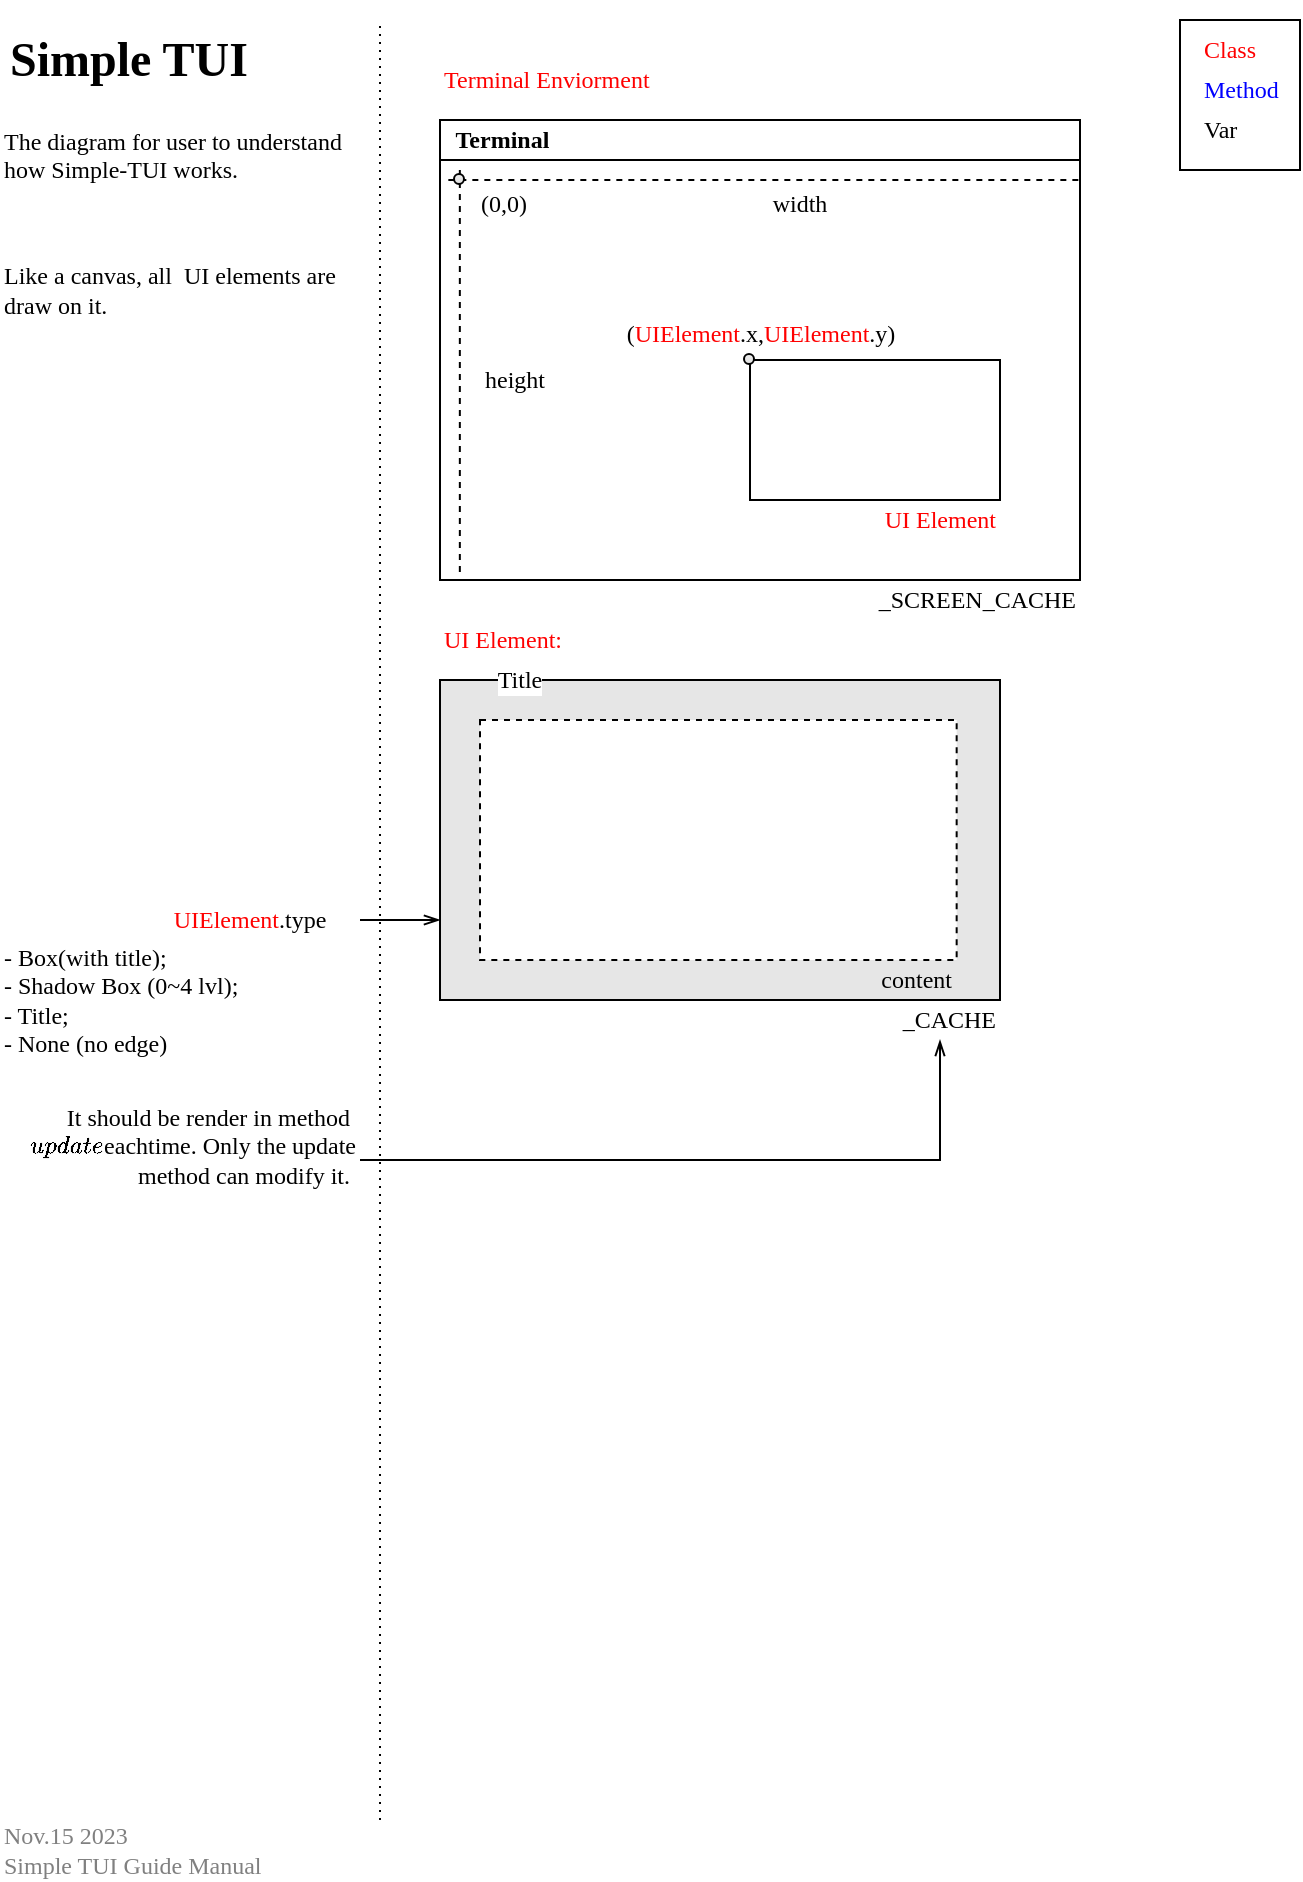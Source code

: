 <mxfile version="14.5.1" type="device"><diagram id="p6hSgkii0DYbRUY2S52R" name="第 2 页"><mxGraphModel dx="873" dy="513" grid="1" gridSize="10" guides="1" tooltips="1" connect="1" arrows="1" fold="1" page="1" pageScale="1" pageWidth="690" pageHeight="980" math="0" shadow="0"><root><mxCell id="0"/><mxCell id="1" parent="0"/><mxCell id="sFJL8ELc4khBFZ0T1DH6-1" value="" style="rounded=0;whiteSpace=wrap;html=1;fillColor=#E6E6E6;" vertex="1" parent="1"><mxGeometry x="240" y="370" width="280" height="160" as="geometry"/></mxCell><mxCell id="sFJL8ELc4khBFZ0T1DH6-2" value="" style="rounded=0;whiteSpace=wrap;html=1;dashed=1;" vertex="1" parent="1"><mxGeometry x="260" y="390" width="238.33" height="120" as="geometry"/></mxCell><mxCell id="sFJL8ELc4khBFZ0T1DH6-3" value="&lt;font face=&quot;Selectric&quot;&gt;Title&lt;/font&gt;" style="text;html=1;strokeColor=none;align=center;verticalAlign=middle;whiteSpace=wrap;rounded=0;dashed=1;labelBorderColor=none;labelBackgroundColor=#ffffff;" vertex="1" parent="1"><mxGeometry x="260" y="360" width="40" height="20" as="geometry"/></mxCell><mxCell id="sFJL8ELc4khBFZ0T1DH6-4" value="_CACHE" style="text;html=1;strokeColor=none;fillColor=none;align=right;verticalAlign=middle;whiteSpace=wrap;rounded=0;dashed=1;fontFamily=Selectric;" vertex="1" parent="1"><mxGeometry x="460" y="530" width="60" height="20" as="geometry"/></mxCell><mxCell id="sFJL8ELc4khBFZ0T1DH6-5" value="content" style="text;html=1;strokeColor=none;fillColor=none;align=right;verticalAlign=middle;whiteSpace=wrap;rounded=0;dashed=1;fontFamily=Selectric;" vertex="1" parent="1"><mxGeometry x="418.33" y="510" width="80" height="20" as="geometry"/></mxCell><mxCell id="sFJL8ELc4khBFZ0T1DH6-6" value="UI Element:&amp;nbsp;" style="text;html=1;strokeColor=none;fillColor=none;align=left;verticalAlign=middle;whiteSpace=wrap;rounded=0;dashed=1;fontFamily=Selectric;fontColor=#FF0000;" vertex="1" parent="1"><mxGeometry x="240" y="340" width="80" height="20" as="geometry"/></mxCell><mxCell id="sFJL8ELc4khBFZ0T1DH6-7" value="" style="endArrow=openThin;html=1;fontFamily=Selectric;endFill=0;exitX=1;exitY=0.5;exitDx=0;exitDy=0;entryX=0;entryY=0.75;entryDx=0;entryDy=0;" edge="1" parent="1" source="sFJL8ELc4khBFZ0T1DH6-8" target="sFJL8ELc4khBFZ0T1DH6-1"><mxGeometry width="50" height="50" relative="1" as="geometry"><mxPoint x="570" y="350" as="sourcePoint"/><mxPoint x="210" y="410" as="targetPoint"/></mxGeometry></mxCell><mxCell id="sFJL8ELc4khBFZ0T1DH6-8" value="&lt;font color=&quot;#ff0000&quot;&gt;UIElement&lt;/font&gt;.type" style="text;html=1;strokeColor=none;fillColor=none;align=center;verticalAlign=middle;whiteSpace=wrap;rounded=0;dashed=1;fontFamily=Selectric;" vertex="1" parent="1"><mxGeometry x="90" y="480" width="110" height="20" as="geometry"/></mxCell><mxCell id="sFJL8ELc4khBFZ0T1DH6-9" value="" style="endArrow=none;dashed=1;html=1;dashPattern=1 3;strokeWidth=1;fontFamily=Selectric;exitX=1;exitY=0;exitDx=0;exitDy=0;" edge="1" parent="1" source="F7gts_LJSvMZXy9wAAkE-42"><mxGeometry width="50" height="50" relative="1" as="geometry"><mxPoint x="210" y="940" as="sourcePoint"/><mxPoint x="210" y="40" as="targetPoint"/></mxGeometry></mxCell><mxCell id="sFJL8ELc4khBFZ0T1DH6-10" value="&lt;h1&gt;Simple TUI&lt;/h1&gt;&lt;p&gt;&lt;br&gt;&lt;/p&gt;" style="text;html=1;strokeColor=none;fillColor=none;spacing=5;spacingTop=-20;whiteSpace=wrap;overflow=hidden;rounded=0;dashed=1;fontFamily=Selectric;align=left;" vertex="1" parent="1"><mxGeometry x="20" y="40" width="180" height="50" as="geometry"/></mxCell><mxCell id="F7gts_LJSvMZXy9wAAkE-4" style="edgeStyle=orthogonalEdgeStyle;rounded=0;orthogonalLoop=1;jettySize=auto;html=1;exitX=1;exitY=0.5;exitDx=0;exitDy=0;entryX=0.5;entryY=1;entryDx=0;entryDy=0;endArrow=openThin;endFill=0;strokeWidth=1;fontFamily=Selectric;fontSize=12;" edge="1" parent="1" source="F7gts_LJSvMZXy9wAAkE-1" target="sFJL8ELc4khBFZ0T1DH6-4"><mxGeometry relative="1" as="geometry"/></mxCell><mxCell id="F7gts_LJSvMZXy9wAAkE-1" value="It should be render in method `update`eachtime. Only the update method can modify it. &#10;" style="text;strokeColor=none;fillColor=none;align=right;verticalAlign=middle;rounded=0;dashed=1;fontFamily=Selectric;fontSize=12;whiteSpace=wrap;" vertex="1" parent="1"><mxGeometry x="20" y="580" width="180" height="60" as="geometry"/></mxCell><mxCell id="F7gts_LJSvMZXy9wAAkE-5" value="- Box(with title);&#10;- Shadow Box (0~4 lvl);&#10;- Title;&#10;- None (no edge)" style="text;strokeColor=none;fillColor=none;align=left;verticalAlign=middle;rounded=0;dashed=1;fontFamily=Selectric;fontSize=12;whiteSpace=wrap;" vertex="1" parent="1"><mxGeometry x="20" y="500" width="180" height="60" as="geometry"/></mxCell><mxCell id="F7gts_LJSvMZXy9wAAkE-10" value="" style="group" vertex="1" connectable="0" parent="1"><mxGeometry x="610" y="40" width="60" height="75" as="geometry"/></mxCell><mxCell id="F7gts_LJSvMZXy9wAAkE-8" value="" style="rounded=0;whiteSpace=wrap;html=1;fillColor=#ffffff;fontFamily=Selectric;fontSize=12;fontColor=#FF0000;align=left;" vertex="1" parent="F7gts_LJSvMZXy9wAAkE-10"><mxGeometry width="60" height="75" as="geometry"/></mxCell><mxCell id="F7gts_LJSvMZXy9wAAkE-6" value="Class" style="text;html=1;strokeColor=none;fillColor=none;align=left;verticalAlign=middle;whiteSpace=wrap;rounded=0;dashed=1;fontFamily=Selectric;fontColor=#FF0000;" vertex="1" parent="F7gts_LJSvMZXy9wAAkE-10"><mxGeometry x="10" y="5" width="50" height="20" as="geometry"/></mxCell><mxCell id="F7gts_LJSvMZXy9wAAkE-7" value="Method" style="text;html=1;strokeColor=none;fillColor=none;align=left;verticalAlign=middle;whiteSpace=wrap;rounded=0;dashed=1;fontFamily=Selectric;fontColor=#0000FF;" vertex="1" parent="F7gts_LJSvMZXy9wAAkE-10"><mxGeometry x="10" y="25" width="50" height="20" as="geometry"/></mxCell><mxCell id="F7gts_LJSvMZXy9wAAkE-9" value="Var" style="text;html=1;strokeColor=none;fillColor=none;align=left;verticalAlign=middle;whiteSpace=wrap;rounded=0;dashed=1;fontFamily=Selectric;" vertex="1" parent="F7gts_LJSvMZXy9wAAkE-10"><mxGeometry x="10" y="45" width="50" height="20" as="geometry"/></mxCell><mxCell id="F7gts_LJSvMZXy9wAAkE-11" value="Terminal Enviorment" style="text;html=1;strokeColor=none;fillColor=none;align=left;verticalAlign=middle;whiteSpace=wrap;rounded=0;dashed=1;fontFamily=Selectric;fontColor=#FF0000;" vertex="1" parent="1"><mxGeometry x="240" y="60" width="180" height="20" as="geometry"/></mxCell><mxCell id="F7gts_LJSvMZXy9wAAkE-15" value="&amp;nbsp; Terminal" style="shape=table;html=1;whiteSpace=wrap;startSize=20;container=1;collapsible=0;childLayout=tableLayout;fontStyle=1;align=left;fillColor=#ffffff;fontFamily=Selectric;fontSize=12;fontColor=#000000;" vertex="1" parent="1"><mxGeometry x="240" y="90" width="320" height="230" as="geometry"/></mxCell><mxCell id="F7gts_LJSvMZXy9wAAkE-20" value="" style="shape=partialRectangle;html=1;whiteSpace=wrap;collapsible=0;dropTarget=0;pointerEvents=0;fillColor=none;top=0;left=0;bottom=0;right=0;points=[[0,0.5],[1,0.5]];portConstraint=eastwest;" vertex="1" parent="F7gts_LJSvMZXy9wAAkE-15"><mxGeometry y="20" width="320" height="210" as="geometry"/></mxCell><mxCell id="F7gts_LJSvMZXy9wAAkE-21" value="" style="shape=partialRectangle;html=1;whiteSpace=wrap;connectable=0;fillColor=none;top=0;left=0;bottom=0;right=0;overflow=hidden;" vertex="1" parent="F7gts_LJSvMZXy9wAAkE-20"><mxGeometry width="320" height="210" as="geometry"/></mxCell><mxCell id="F7gts_LJSvMZXy9wAAkE-28" value="" style="endArrow=none;html=1;strokeWidth=1;fontFamily=Selectric;fontSize=12;fontColor=#000000;dashed=1;exitX=0.031;exitY=0.024;exitDx=0;exitDy=0;exitPerimeter=0;entryX=0.031;entryY=0.99;entryDx=0;entryDy=0;entryPerimeter=0;" edge="1" parent="F7gts_LJSvMZXy9wAAkE-15" source="F7gts_LJSvMZXy9wAAkE-20" target="F7gts_LJSvMZXy9wAAkE-20"><mxGeometry width="50" height="50" relative="1" as="geometry"><mxPoint x="8.33" y="30" as="sourcePoint"/><mxPoint x="8" y="230" as="targetPoint"/></mxGeometry></mxCell><mxCell id="F7gts_LJSvMZXy9wAAkE-29" value="" style="endArrow=none;html=1;strokeWidth=1;fontFamily=Selectric;fontSize=12;fontColor=#000000;dashed=1;" edge="1" parent="1"><mxGeometry width="50" height="50" relative="1" as="geometry"><mxPoint x="244.17" y="120" as="sourcePoint"/><mxPoint x="560" y="120" as="targetPoint"/></mxGeometry></mxCell><mxCell id="F7gts_LJSvMZXy9wAAkE-30" value="" style="html=1;shadow=0;dashed=0;shape=mxgraph.bootstrap.radioButton2;labelPosition=right;verticalLabelPosition=middle;align=left;verticalAlign=middle;gradientColor=#DEDEDE;fillColor=#EDEDED;checked=0;spacing=5;checkedFill=#0085FC;checkedStroke=#ffffff;fontFamily=Selectric;fontSize=12;fontColor=#000000;" vertex="1" parent="1"><mxGeometry x="247" y="117" width="5" height="5" as="geometry"/></mxCell><mxCell id="F7gts_LJSvMZXy9wAAkE-31" value="(0,0)" style="text;html=1;strokeColor=none;fillColor=none;align=center;verticalAlign=middle;whiteSpace=wrap;rounded=0;fontFamily=Selectric;fontSize=12;fontColor=#000000;" vertex="1" parent="1"><mxGeometry x="252" y="122" width="40" height="20" as="geometry"/></mxCell><mxCell id="F7gts_LJSvMZXy9wAAkE-32" value="width" style="text;html=1;strokeColor=none;fillColor=none;align=center;verticalAlign=middle;whiteSpace=wrap;rounded=0;fontFamily=Selectric;fontSize=12;fontColor=#000000;" vertex="1" parent="1"><mxGeometry x="400" y="122" width="40" height="20" as="geometry"/></mxCell><mxCell id="F7gts_LJSvMZXy9wAAkE-33" value="height" style="text;html=1;strokeColor=none;fillColor=none;align=center;verticalAlign=middle;whiteSpace=wrap;rounded=0;fontFamily=Selectric;fontSize=12;fontColor=#000000;" vertex="1" parent="1"><mxGeometry x="255" y="210" width="45" height="20" as="geometry"/></mxCell><mxCell id="F7gts_LJSvMZXy9wAAkE-35" value="" style="rounded=0;whiteSpace=wrap;html=1;fillColor=#ffffff;fontFamily=Selectric;fontSize=12;fontColor=#000000;align=left;" vertex="1" parent="1"><mxGeometry x="395" y="210" width="125" height="70" as="geometry"/></mxCell><mxCell id="F7gts_LJSvMZXy9wAAkE-34" value="" style="html=1;shadow=0;dashed=0;shape=mxgraph.bootstrap.radioButton2;labelPosition=right;verticalLabelPosition=middle;align=left;verticalAlign=middle;gradientColor=#DEDEDE;fillColor=#EDEDED;checked=0;spacing=5;checkedFill=#0085FC;checkedStroke=#ffffff;fontFamily=Selectric;fontSize=12;fontColor=#000000;" vertex="1" parent="1"><mxGeometry x="392" y="207" width="5" height="5" as="geometry"/></mxCell><mxCell id="F7gts_LJSvMZXy9wAAkE-36" value="(&lt;font color=&quot;#ff0000&quot;&gt;UIElement&lt;/font&gt;.x,&lt;font color=&quot;#ff0000&quot;&gt;UIElement&lt;/font&gt;.y)" style="text;html=1;strokeColor=none;fillColor=none;align=center;verticalAlign=middle;whiteSpace=wrap;rounded=0;fontFamily=Selectric;fontSize=12;fontColor=#000000;" vertex="1" parent="1"><mxGeometry x="292.5" y="187" width="215" height="20" as="geometry"/></mxCell><mxCell id="F7gts_LJSvMZXy9wAAkE-38" value="UI Element" style="text;html=1;strokeColor=none;fillColor=none;align=right;verticalAlign=middle;whiteSpace=wrap;rounded=0;dashed=1;fontFamily=Selectric;fontColor=#FF0000;" vertex="1" parent="1"><mxGeometry x="440.0" y="280" width="80" height="20" as="geometry"/></mxCell><mxCell id="F7gts_LJSvMZXy9wAAkE-39" value="_SCREEN_CACHE" style="text;html=1;strokeColor=none;fillColor=none;align=right;verticalAlign=middle;whiteSpace=wrap;rounded=0;dashed=1;fontFamily=Selectric;" vertex="1" parent="1"><mxGeometry x="480.0" y="320" width="80" height="20" as="geometry"/></mxCell><mxCell id="F7gts_LJSvMZXy9wAAkE-40" value="Like a canvas, all  UI elements are draw on it. " style="text;strokeColor=none;fillColor=none;align=left;verticalAlign=middle;rounded=0;dashed=1;fontFamily=Selectric;fontSize=12;whiteSpace=wrap;" vertex="1" parent="1"><mxGeometry x="20" y="160" width="180" height="30" as="geometry"/></mxCell><mxCell id="F7gts_LJSvMZXy9wAAkE-41" value="&lt;span style=&quot;color: rgb(0, 0, 0); font-family: selectric; font-size: 12px; font-style: normal; font-weight: 400; letter-spacing: normal; text-align: left; text-indent: 0px; text-transform: none; word-spacing: 0px; display: inline; float: none;&quot;&gt;The diagram for user to understand how Simple-TUI works.&lt;/span&gt;" style="text;whiteSpace=wrap;html=1;fontSize=12;fontFamily=Selectric;fontColor=#000000;labelBackgroundColor=none;" vertex="1" parent="1"><mxGeometry x="20" y="87" width="180" height="63" as="geometry"/></mxCell><mxCell id="F7gts_LJSvMZXy9wAAkE-42" value="Nov.15 2023 &#10;Simple TUI Guide Manual" style="text;strokeColor=none;fillColor=none;align=left;verticalAlign=middle;rounded=0;dashed=1;fontFamily=Selectric;fontSize=12;whiteSpace=wrap;fontColor=#808080;" vertex="1" parent="1"><mxGeometry x="20" y="940" width="190" height="30" as="geometry"/></mxCell></root></mxGraphModel></diagram></mxfile>